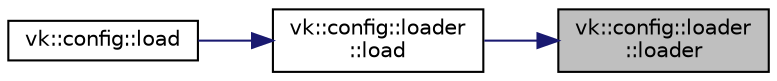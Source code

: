 digraph "vk::config::loader::loader"
{
 // LATEX_PDF_SIZE
  edge [fontname="Helvetica",fontsize="10",labelfontname="Helvetica",labelfontsize="10"];
  node [fontname="Helvetica",fontsize="10",shape=record];
  rankdir="RL";
  Node1 [label="vk::config::loader\l::loader",height=0.2,width=0.4,color="black", fillcolor="grey75", style="filled", fontcolor="black",tooltip=" "];
  Node1 -> Node2 [dir="back",color="midnightblue",fontsize="10",style="solid",fontname="Helvetica"];
  Node2 [label="vk::config::loader\l::load",height=0.2,width=0.4,color="black", fillcolor="white", style="filled",URL="$classvk_1_1config_1_1loader.html#ab30736c900a838ea29ca1e15729264ac",tooltip=" "];
  Node2 -> Node3 [dir="back",color="midnightblue",fontsize="10",style="solid",fontname="Helvetica"];
  Node3 [label="vk::config::load",height=0.2,width=0.4,color="black", fillcolor="white", style="filled",URL="$namespacevk_1_1config.html#a9e8d354fe7908d2826e2d9afb30e9624",tooltip=" "];
}
